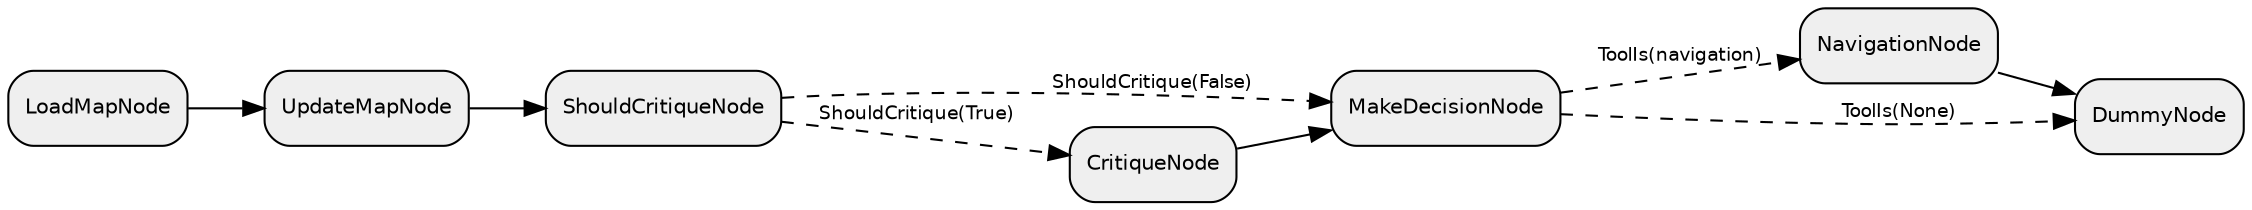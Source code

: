 digraph "subflow_QhnrSC32d5nVRaDBtdmyC" {
  rankdir=LR;
  compound=true;
  node [shape=box, style="rounded,filled", fillcolor="#EFEFEF", fontname="Helvetica", fontsize=10];
  edge [fontname="Helvetica", fontsize=9];
  Eva5Nr9taOx8BeIpdPtmw [label="MakeDecisionNode"];
  APLGeLNJgggPeWoznPFlR [label="ShouldCritiqueNode"];
  Fj9afOPFrQSIvy0EcJhMb [label="NavigationNode"];
  AFLQOMuBvSnUifP9qvjdU [label="DummyNode"];
  "7MLZ9MHcetqhLyAL4Kph6" [label="CritiqueNode"];
  MqgE4mgjIXSxkfycKFZHz [label="LoadMapNode"];
  CUEtlP9eh7997MVZqkRG7 [label="UpdateMapNode"];
  MqgE4mgjIXSxkfycKFZHz -> CUEtlP9eh7997MVZqkRG7 [style="solid"];
  CUEtlP9eh7997MVZqkRG7 -> APLGeLNJgggPeWoznPFlR [style="solid"];
  APLGeLNJgggPeWoznPFlR -> "7MLZ9MHcetqhLyAL4Kph6" [style="dashed", label="ShouldCritique(True)"];
  "7MLZ9MHcetqhLyAL4Kph6" -> Eva5Nr9taOx8BeIpdPtmw [style="solid"];
  APLGeLNJgggPeWoznPFlR -> Eva5Nr9taOx8BeIpdPtmw [style="dashed", label="ShouldCritique(False)"];
  Eva5Nr9taOx8BeIpdPtmw -> Fj9afOPFrQSIvy0EcJhMb [style="dashed", label="ToolIs(navigation)"];
  Eva5Nr9taOx8BeIpdPtmw -> AFLQOMuBvSnUifP9qvjdU [style="dashed", label="ToolIs(None)"];
  Fj9afOPFrQSIvy0EcJhMb -> AFLQOMuBvSnUifP9qvjdU [style="solid"];
}
